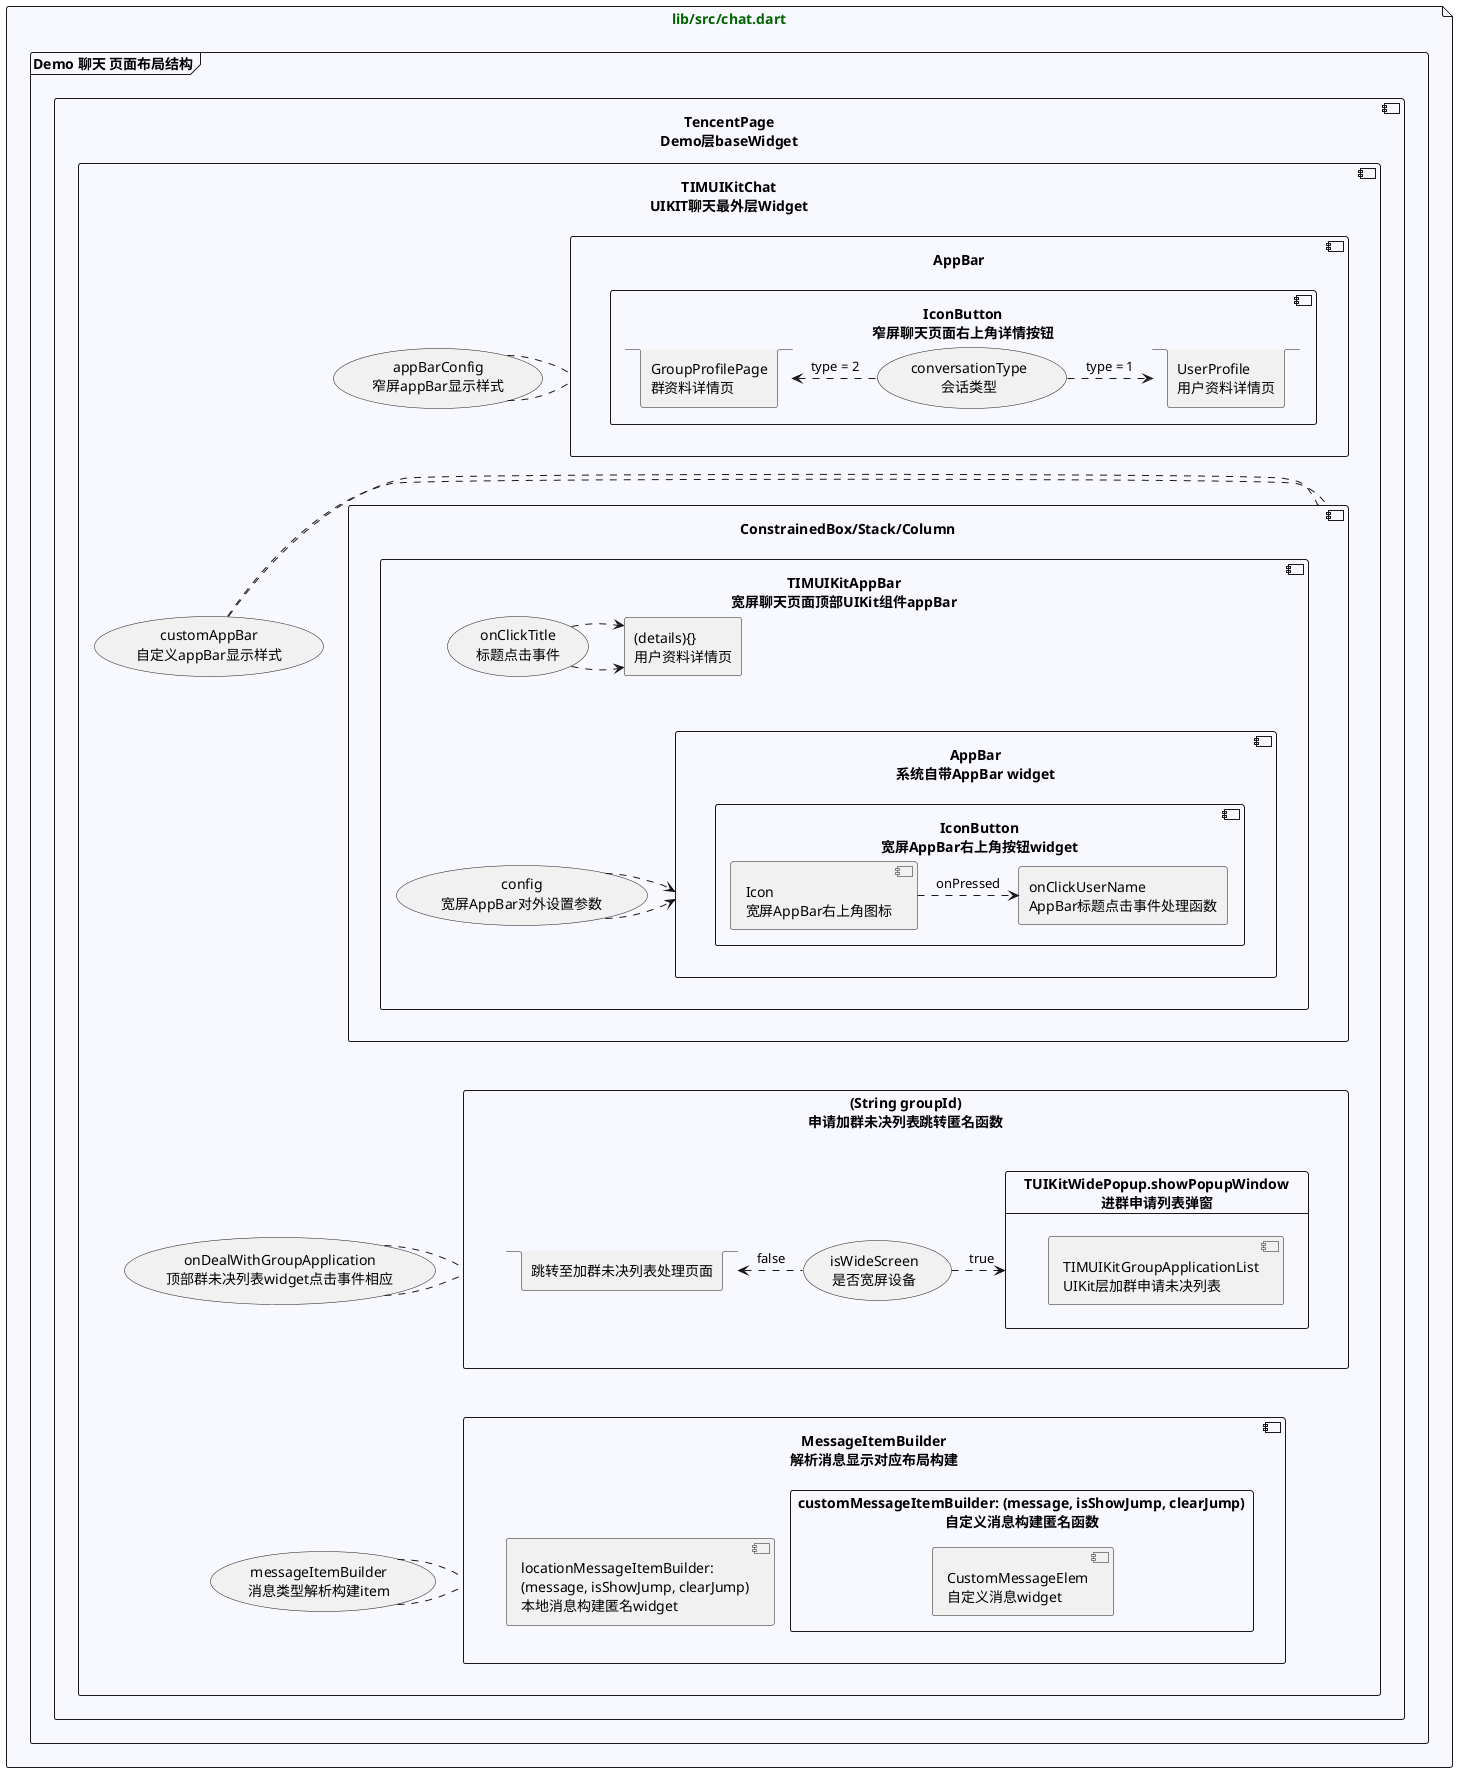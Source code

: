 @startuml
'https://plantuml.com/component-diagram
'属性初始化设置
skinparam file {
    FontColor #DarkGreen
    BackgroundColor #GhostWhite
}

file lib/src/chat.dart as chat_dart{
    frame "Demo 聊天 页面布局结构" as Chat_FW {
        component TencentPage\nDemo层baseWidget as Chat_TencentPage_W {
            component TIMUIKitChat\nUIKIT聊天最外层Widget as chat_TencentPage_TIMUIKitChat_W{
                (appBarConfig\n窄屏appBar显示样式) as chat_TIMUIKitChat_appBarConfig_P
                component AppBar as chat_TIMUIKitChat_AppBar_W{
                    component IconButton\n窄屏聊天页面右上角详情按钮{
                        (conversationType\n会话类型) as chat_IconButton_conversationType_P
                        stack "UserProfile\n用户资料详情页" as route_chat_2_user_profile
                        stack "GroupProfilePage\n群资料详情页" as route_chat_2_group_profile
                        chat_IconButton_conversationType_P .right.> route_chat_2_user_profile : type = 1
                        chat_IconButton_conversationType_P .left.> route_chat_2_group_profile : type = 2
                    }
                }
                chat_TIMUIKitChat_appBarConfig_P .right. chat_TIMUIKitChat_AppBar_W
                chat_TIMUIKitChat_appBarConfig_P .right. chat_TIMUIKitChat_AppBar_W

                (customAppBar\n自定义appBar显示样式) as chat_TIMUIKitChat_customAppBar_P
                component "ConstrainedBox/Stack/Column" as chat_TIMUIKitChat_customAppBar_W{
                    component TIMUIKitAppBar\n宽屏聊天页面顶部UIKit组件appBar{
                        (onClickTitle\n标题点击事件) as TIMUIKitAppBar_onClickTitle_P
                        rectangle "(details){}\n用户资料详情页" as TIMUIKitAppBar_onClickTitle_M{
                        }
                        TIMUIKitAppBar_onClickTitle_P .right.> TIMUIKitAppBar_onClickTitle_M
                        TIMUIKitAppBar_onClickTitle_P .right.> TIMUIKitAppBar_onClickTitle_M

                        (config\n宽屏AppBar对外设置参数) as TIMUIKitAppBar_config_P
                        component "AppBar\n系统自带AppBar widget" as TIMUIKitAppBar_config_W{
                            component IconButton\n宽屏AppBar右上角按钮widget as AppBar_IconButton_W{
                                component Icon\n宽屏AppBar右上角图标 as IconButton_Icon_W{
                                }
                                rectangle "onClickUserName\nAppBar标题点击事件处理函数" as AppBar_onClickUserName_M{
                                }
                                IconButton_Icon_W .> AppBar_onClickUserName_M : onPressed
                            }
                        }
                        TIMUIKitAppBar_config_P .right.> TIMUIKitAppBar_config_W
                        TIMUIKitAppBar_config_P .right.> TIMUIKitAppBar_config_W

                        TIMUIKitAppBar_onClickTitle_M ..[hidden] TIMUIKitAppBar_config_W
                    }
                }
                chat_TIMUIKitChat_customAppBar_P .right. chat_TIMUIKitChat_customAppBar_W
                chat_TIMUIKitChat_customAppBar_P .right. chat_TIMUIKitChat_customAppBar_W

                chat_TIMUIKitChat_AppBar_W ..[hidden] chat_TIMUIKitChat_customAppBar_W

                (onDealWithGroupApplication\n顶部群未决列表widget点击事件相应) as TIMUIKitChat_onDealWithGroupApplication_P
                rectangle "(String groupId)\n申请加群未决列表跳转匿名函数" as chat_TIMUIKitChat_onDealWithGroupApplication_W{
                    (isWideScreen\n是否宽屏设备) as chat_onDealWithGroupApplication_isWideScreen_P
                    stack "跳转至加群未决列表处理页面" as route_chat_2_group_application_list
                    card "TUIKitWidePopup.showPopupWindow\n进群申请列表弹窗" as chat_TIMUIKitChat_showPopupWindow_U{
                        component TIMUIKitGroupApplicationList\nUIKit层加群申请未决列表 as chat_TIMUIKitChat_TIMUIKitGroupApplicationList_W{
                        }
                    }
                    chat_onDealWithGroupApplication_isWideScreen_P .left.> route_chat_2_group_application_list : false
                    chat_onDealWithGroupApplication_isWideScreen_P .right.> chat_TIMUIKitChat_showPopupWindow_U : true
                }
                TIMUIKitChat_onDealWithGroupApplication_P .right. chat_TIMUIKitChat_onDealWithGroupApplication_W
                TIMUIKitChat_onDealWithGroupApplication_P .right. chat_TIMUIKitChat_onDealWithGroupApplication_W

                chat_TIMUIKitChat_customAppBar_W ...[hidden] chat_TIMUIKitChat_onDealWithGroupApplication_W

                (messageItemBuilder\n消息类型解析构建item) as chat_TIMUIKitChat_messageItemBuilder_P
                component MessageItemBuilder\n解析消息显示对应布局构建 as chat_TIMUIKitChat_MessageItemBuilder_W{
                    rectangle "customMessageItemBuilder: (message, isShowJump, clearJump)\n自定义消息构建匿名函数" as chat_MessageItemBuilder_customMessageItemBuilder_M{
                        component CustomMessageElem\n自定义消息widget as chat_MessageItemBuilder_CustomMessageElem_W {

                        }
                    }
                    component "locationMessageItemBuilder: \n(message, isShowJump, clearJump)\n本地消息构建匿名widget" as chat_MessageItemBuilder_locationMessageItemBuilder_W{
                    }

                }
                chat_TIMUIKitChat_messageItemBuilder_P .right. chat_TIMUIKitChat_MessageItemBuilder_W
                chat_TIMUIKitChat_messageItemBuilder_P .right. chat_TIMUIKitChat_MessageItemBuilder_W

                chat_TIMUIKitChat_onDealWithGroupApplication_W ..[hidden] chat_TIMUIKitChat_MessageItemBuilder_W
            }
        }
    }
}
@enduml